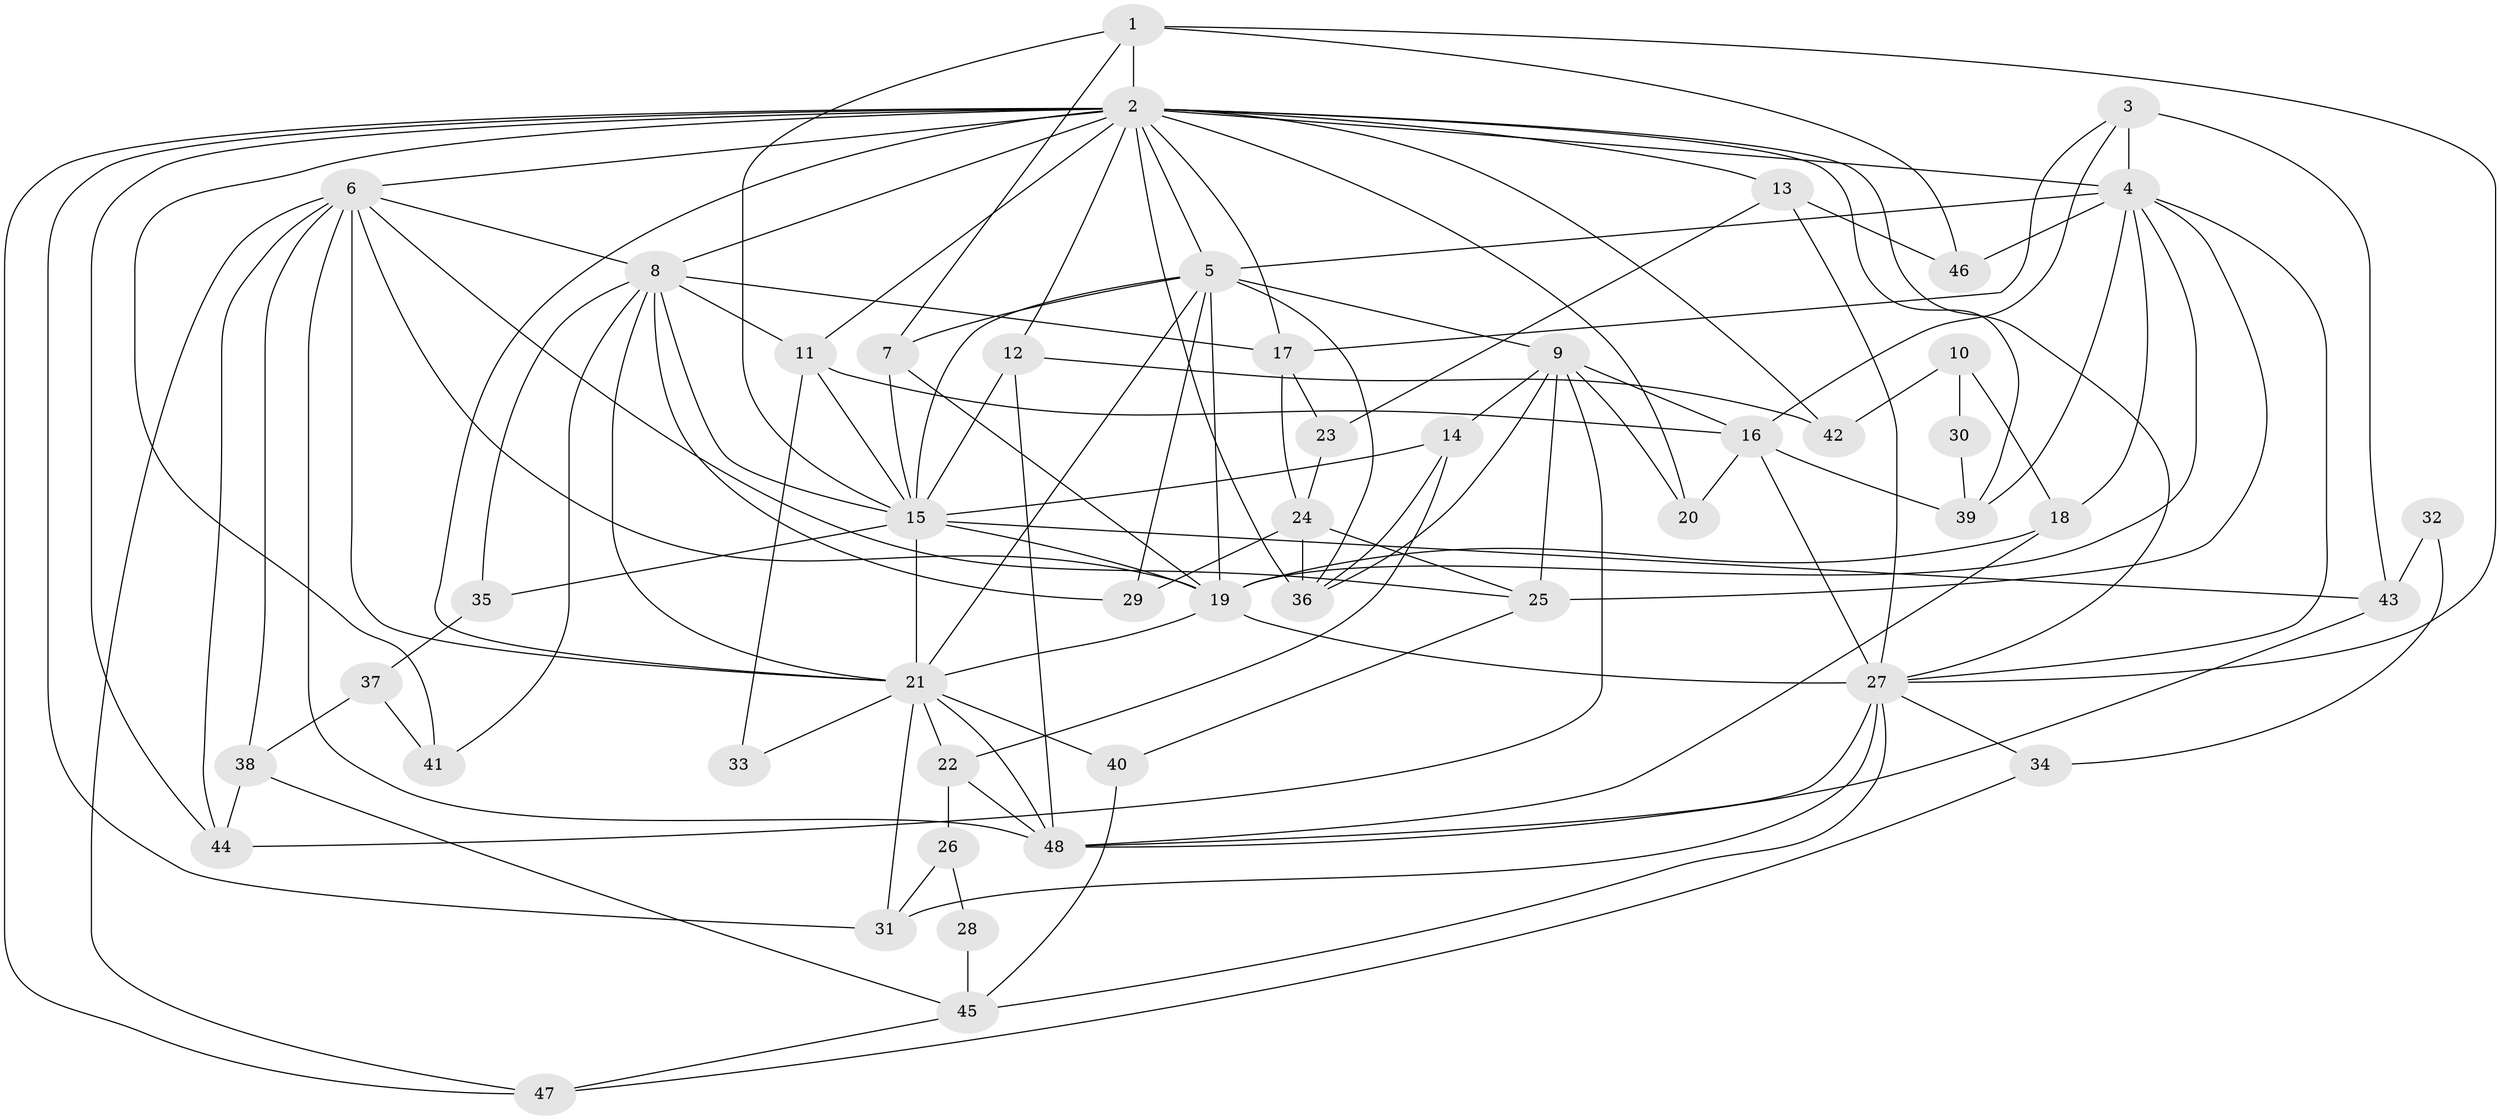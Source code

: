 // original degree distribution, {3: 0.29473684210526313, 6: 0.08421052631578947, 5: 0.21052631578947367, 7: 0.042105263157894736, 4: 0.23157894736842105, 2: 0.12631578947368421, 8: 0.010526315789473684}
// Generated by graph-tools (version 1.1) at 2025/51/03/04/25 22:51:00]
// undirected, 48 vertices, 123 edges
graph export_dot {
  node [color=gray90,style=filled];
  1;
  2;
  3;
  4;
  5;
  6;
  7;
  8;
  9;
  10;
  11;
  12;
  13;
  14;
  15;
  16;
  17;
  18;
  19;
  20;
  21;
  22;
  23;
  24;
  25;
  26;
  27;
  28;
  29;
  30;
  31;
  32;
  33;
  34;
  35;
  36;
  37;
  38;
  39;
  40;
  41;
  42;
  43;
  44;
  45;
  46;
  47;
  48;
  1 -- 2 [weight=2.0];
  1 -- 7 [weight=1.0];
  1 -- 15 [weight=1.0];
  1 -- 27 [weight=1.0];
  1 -- 46 [weight=1.0];
  2 -- 4 [weight=1.0];
  2 -- 5 [weight=1.0];
  2 -- 6 [weight=1.0];
  2 -- 8 [weight=1.0];
  2 -- 11 [weight=1.0];
  2 -- 12 [weight=1.0];
  2 -- 13 [weight=1.0];
  2 -- 17 [weight=1.0];
  2 -- 20 [weight=1.0];
  2 -- 21 [weight=1.0];
  2 -- 27 [weight=1.0];
  2 -- 31 [weight=1.0];
  2 -- 36 [weight=3.0];
  2 -- 39 [weight=1.0];
  2 -- 41 [weight=1.0];
  2 -- 42 [weight=1.0];
  2 -- 44 [weight=1.0];
  2 -- 47 [weight=1.0];
  3 -- 4 [weight=2.0];
  3 -- 16 [weight=1.0];
  3 -- 17 [weight=1.0];
  3 -- 43 [weight=1.0];
  4 -- 5 [weight=2.0];
  4 -- 18 [weight=1.0];
  4 -- 19 [weight=1.0];
  4 -- 25 [weight=1.0];
  4 -- 27 [weight=1.0];
  4 -- 39 [weight=1.0];
  4 -- 46 [weight=1.0];
  5 -- 7 [weight=1.0];
  5 -- 9 [weight=1.0];
  5 -- 15 [weight=1.0];
  5 -- 19 [weight=2.0];
  5 -- 21 [weight=1.0];
  5 -- 29 [weight=2.0];
  5 -- 36 [weight=1.0];
  6 -- 8 [weight=1.0];
  6 -- 19 [weight=1.0];
  6 -- 21 [weight=1.0];
  6 -- 25 [weight=1.0];
  6 -- 38 [weight=1.0];
  6 -- 44 [weight=1.0];
  6 -- 47 [weight=1.0];
  6 -- 48 [weight=1.0];
  7 -- 15 [weight=1.0];
  7 -- 19 [weight=1.0];
  8 -- 11 [weight=1.0];
  8 -- 15 [weight=1.0];
  8 -- 17 [weight=1.0];
  8 -- 21 [weight=1.0];
  8 -- 29 [weight=1.0];
  8 -- 35 [weight=1.0];
  8 -- 41 [weight=1.0];
  9 -- 14 [weight=1.0];
  9 -- 16 [weight=2.0];
  9 -- 20 [weight=1.0];
  9 -- 25 [weight=4.0];
  9 -- 36 [weight=2.0];
  9 -- 44 [weight=1.0];
  10 -- 18 [weight=1.0];
  10 -- 30 [weight=1.0];
  10 -- 42 [weight=1.0];
  11 -- 15 [weight=1.0];
  11 -- 16 [weight=1.0];
  11 -- 33 [weight=1.0];
  12 -- 15 [weight=2.0];
  12 -- 42 [weight=1.0];
  12 -- 48 [weight=1.0];
  13 -- 23 [weight=1.0];
  13 -- 27 [weight=1.0];
  13 -- 46 [weight=1.0];
  14 -- 15 [weight=1.0];
  14 -- 22 [weight=1.0];
  14 -- 36 [weight=1.0];
  15 -- 19 [weight=1.0];
  15 -- 21 [weight=1.0];
  15 -- 35 [weight=1.0];
  15 -- 43 [weight=1.0];
  16 -- 20 [weight=1.0];
  16 -- 27 [weight=1.0];
  16 -- 39 [weight=1.0];
  17 -- 23 [weight=1.0];
  17 -- 24 [weight=1.0];
  18 -- 19 [weight=1.0];
  18 -- 48 [weight=1.0];
  19 -- 21 [weight=1.0];
  19 -- 27 [weight=2.0];
  21 -- 22 [weight=1.0];
  21 -- 31 [weight=1.0];
  21 -- 33 [weight=1.0];
  21 -- 40 [weight=1.0];
  21 -- 48 [weight=1.0];
  22 -- 26 [weight=1.0];
  22 -- 48 [weight=1.0];
  23 -- 24 [weight=1.0];
  24 -- 25 [weight=1.0];
  24 -- 29 [weight=1.0];
  24 -- 36 [weight=2.0];
  25 -- 40 [weight=1.0];
  26 -- 28 [weight=1.0];
  26 -- 31 [weight=1.0];
  27 -- 31 [weight=1.0];
  27 -- 34 [weight=1.0];
  27 -- 45 [weight=1.0];
  27 -- 48 [weight=1.0];
  28 -- 45 [weight=1.0];
  30 -- 39 [weight=1.0];
  32 -- 34 [weight=1.0];
  32 -- 43 [weight=1.0];
  34 -- 47 [weight=1.0];
  35 -- 37 [weight=1.0];
  37 -- 38 [weight=1.0];
  37 -- 41 [weight=1.0];
  38 -- 44 [weight=1.0];
  38 -- 45 [weight=1.0];
  40 -- 45 [weight=1.0];
  43 -- 48 [weight=1.0];
  45 -- 47 [weight=1.0];
}
